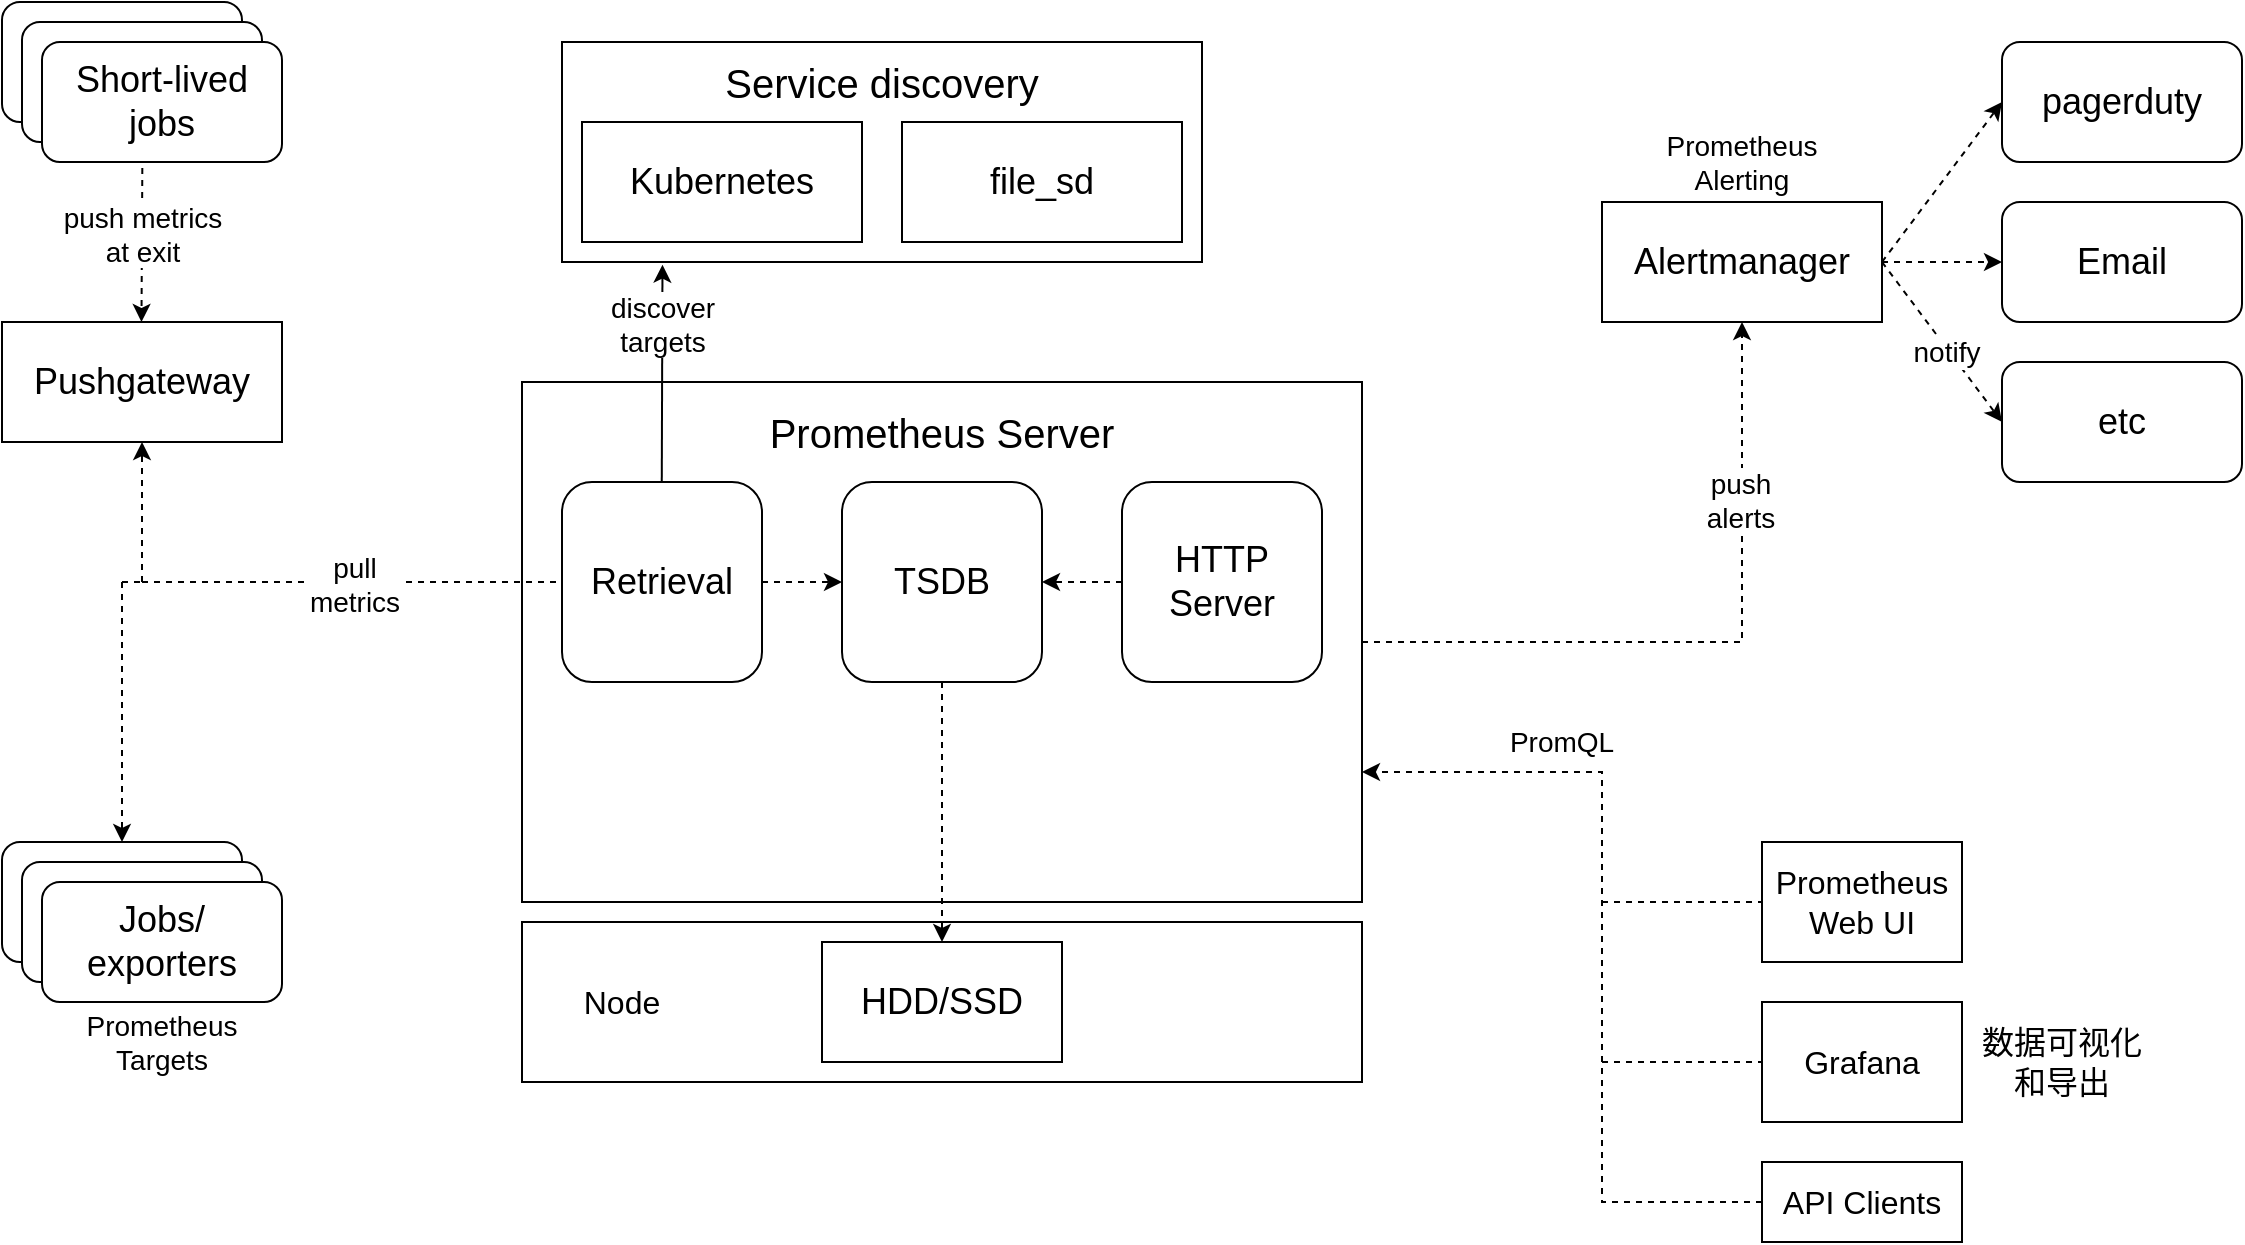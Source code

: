 <mxfile version="21.6.1" type="device">
  <diagram name="第 1 页" id="lh0-jhITC1arPmrJlxcQ">
    <mxGraphModel dx="1912" dy="1115" grid="1" gridSize="10" guides="1" tooltips="1" connect="1" arrows="1" fold="1" page="1" pageScale="1" pageWidth="1169" pageHeight="827" math="0" shadow="0">
      <root>
        <mxCell id="0" />
        <mxCell id="1" parent="0" />
        <mxCell id="luTgBffPQvsuoYPao9Qs-58" value="" style="group" vertex="1" connectable="0" parent="1">
          <mxGeometry x="80" y="80" width="1120" height="620" as="geometry" />
        </mxCell>
        <mxCell id="luTgBffPQvsuoYPao9Qs-5" value="Pushgateway" style="rounded=0;whiteSpace=wrap;html=1;fontSize=18;" vertex="1" parent="luTgBffPQvsuoYPao9Qs-58">
          <mxGeometry y="160" width="140" height="60" as="geometry" />
        </mxCell>
        <mxCell id="luTgBffPQvsuoYPao9Qs-7" value="" style="endArrow=classic;html=1;rounded=0;exitX=1;exitY=0.75;exitDx=0;exitDy=0;entryX=0.5;entryY=0;entryDx=0;entryDy=0;dashed=1;" edge="1" parent="luTgBffPQvsuoYPao9Qs-58">
          <mxGeometry width="50" height="50" relative="1" as="geometry">
            <mxPoint x="70.26" y="65" as="sourcePoint" />
            <mxPoint x="69.74" y="160" as="targetPoint" />
          </mxGeometry>
        </mxCell>
        <mxCell id="luTgBffPQvsuoYPao9Qs-8" value="&lt;font style=&quot;font-size: 14px;&quot;&gt;push metrics&lt;br&gt;at exit&lt;/font&gt;" style="edgeLabel;html=1;align=center;verticalAlign=middle;resizable=0;points=[];" vertex="1" connectable="0" parent="luTgBffPQvsuoYPao9Qs-7">
          <mxGeometry x="0.07" relative="1" as="geometry">
            <mxPoint as="offset" />
          </mxGeometry>
        </mxCell>
        <mxCell id="luTgBffPQvsuoYPao9Qs-4" value="" style="group" vertex="1" connectable="0" parent="luTgBffPQvsuoYPao9Qs-58">
          <mxGeometry width="140" height="80" as="geometry" />
        </mxCell>
        <mxCell id="luTgBffPQvsuoYPao9Qs-1" value="Short-lived&lt;br style=&quot;font-size: 18px;&quot;&gt;jobs" style="rounded=1;whiteSpace=wrap;html=1;fontSize=18;" vertex="1" parent="luTgBffPQvsuoYPao9Qs-4">
          <mxGeometry width="120" height="60" as="geometry" />
        </mxCell>
        <mxCell id="luTgBffPQvsuoYPao9Qs-2" value="Short-lived&lt;br style=&quot;font-size: 18px;&quot;&gt;jobs" style="rounded=1;whiteSpace=wrap;html=1;fontSize=18;" vertex="1" parent="luTgBffPQvsuoYPao9Qs-4">
          <mxGeometry x="10" y="10" width="120" height="60" as="geometry" />
        </mxCell>
        <mxCell id="luTgBffPQvsuoYPao9Qs-3" value="Short-lived&lt;br style=&quot;font-size: 18px;&quot;&gt;jobs" style="rounded=1;whiteSpace=wrap;html=1;fontSize=18;" vertex="1" parent="luTgBffPQvsuoYPao9Qs-4">
          <mxGeometry x="20" y="20" width="120" height="60" as="geometry" />
        </mxCell>
        <mxCell id="luTgBffPQvsuoYPao9Qs-12" value="" style="group" vertex="1" connectable="0" parent="luTgBffPQvsuoYPao9Qs-58">
          <mxGeometry y="420" width="140" height="80" as="geometry" />
        </mxCell>
        <mxCell id="luTgBffPQvsuoYPao9Qs-9" value="Short-lived&lt;br style=&quot;font-size: 18px;&quot;&gt;jobs" style="rounded=1;whiteSpace=wrap;html=1;fontSize=18;" vertex="1" parent="luTgBffPQvsuoYPao9Qs-12">
          <mxGeometry width="120" height="60" as="geometry" />
        </mxCell>
        <mxCell id="luTgBffPQvsuoYPao9Qs-10" value="Short-lived&lt;br style=&quot;font-size: 18px;&quot;&gt;jobs" style="rounded=1;whiteSpace=wrap;html=1;fontSize=18;" vertex="1" parent="luTgBffPQvsuoYPao9Qs-12">
          <mxGeometry x="10" y="10" width="120" height="60" as="geometry" />
        </mxCell>
        <mxCell id="luTgBffPQvsuoYPao9Qs-11" value="Jobs/&lt;br&gt;exporters" style="rounded=1;whiteSpace=wrap;html=1;fontSize=18;" vertex="1" parent="luTgBffPQvsuoYPao9Qs-12">
          <mxGeometry x="20" y="20" width="120" height="60" as="geometry" />
        </mxCell>
        <mxCell id="luTgBffPQvsuoYPao9Qs-13" value="" style="endArrow=classic;html=1;rounded=0;entryX=0.5;entryY=0;entryDx=0;entryDy=0;dashed=1;" edge="1" parent="luTgBffPQvsuoYPao9Qs-58" target="luTgBffPQvsuoYPao9Qs-9">
          <mxGeometry width="50" height="50" relative="1" as="geometry">
            <mxPoint x="60" y="290" as="sourcePoint" />
            <mxPoint y="360" as="targetPoint" />
          </mxGeometry>
        </mxCell>
        <mxCell id="luTgBffPQvsuoYPao9Qs-14" value="" style="endArrow=classic;html=1;rounded=0;entryX=0.5;entryY=1;entryDx=0;entryDy=0;dashed=1;" edge="1" parent="luTgBffPQvsuoYPao9Qs-58" target="luTgBffPQvsuoYPao9Qs-5">
          <mxGeometry width="50" height="50" relative="1" as="geometry">
            <mxPoint x="70" y="290" as="sourcePoint" />
            <mxPoint x="80" y="250" as="targetPoint" />
          </mxGeometry>
        </mxCell>
        <mxCell id="luTgBffPQvsuoYPao9Qs-15" value="" style="endArrow=none;html=1;rounded=0;dashed=1;" edge="1" parent="luTgBffPQvsuoYPao9Qs-58">
          <mxGeometry width="50" height="50" relative="1" as="geometry">
            <mxPoint x="60" y="290" as="sourcePoint" />
            <mxPoint x="70" y="290" as="targetPoint" />
          </mxGeometry>
        </mxCell>
        <mxCell id="luTgBffPQvsuoYPao9Qs-16" value="" style="endArrow=none;html=1;rounded=0;dashed=1;entryX=0;entryY=0.5;entryDx=0;entryDy=0;" edge="1" parent="luTgBffPQvsuoYPao9Qs-58" target="luTgBffPQvsuoYPao9Qs-17">
          <mxGeometry width="50" height="50" relative="1" as="geometry">
            <mxPoint x="70" y="290" as="sourcePoint" />
            <mxPoint x="150" y="290" as="targetPoint" />
          </mxGeometry>
        </mxCell>
        <mxCell id="luTgBffPQvsuoYPao9Qs-23" value="&lt;font style=&quot;font-size: 14px;&quot;&gt;pull&lt;br&gt;metrics&lt;/font&gt;" style="edgeLabel;html=1;align=center;verticalAlign=middle;resizable=0;points=[];" vertex="1" connectable="0" parent="luTgBffPQvsuoYPao9Qs-16">
          <mxGeometry x="0.003" y="-1" relative="1" as="geometry">
            <mxPoint as="offset" />
          </mxGeometry>
        </mxCell>
        <mxCell id="luTgBffPQvsuoYPao9Qs-17" value="Retrieval" style="rounded=1;whiteSpace=wrap;html=1;fontSize=18;" vertex="1" parent="luTgBffPQvsuoYPao9Qs-58">
          <mxGeometry x="280" y="240" width="100" height="100" as="geometry" />
        </mxCell>
        <mxCell id="luTgBffPQvsuoYPao9Qs-18" value="TSDB" style="rounded=1;whiteSpace=wrap;html=1;fontSize=18;" vertex="1" parent="luTgBffPQvsuoYPao9Qs-58">
          <mxGeometry x="420" y="240" width="100" height="100" as="geometry" />
        </mxCell>
        <mxCell id="luTgBffPQvsuoYPao9Qs-20" value="" style="edgeStyle=orthogonalEdgeStyle;rounded=0;orthogonalLoop=1;jettySize=auto;html=1;dashed=1;" edge="1" parent="luTgBffPQvsuoYPao9Qs-58" source="luTgBffPQvsuoYPao9Qs-17" target="luTgBffPQvsuoYPao9Qs-18">
          <mxGeometry relative="1" as="geometry" />
        </mxCell>
        <mxCell id="luTgBffPQvsuoYPao9Qs-21" value="" style="edgeStyle=orthogonalEdgeStyle;rounded=0;orthogonalLoop=1;jettySize=auto;html=1;dashed=1;" edge="1" parent="luTgBffPQvsuoYPao9Qs-58" source="luTgBffPQvsuoYPao9Qs-19" target="luTgBffPQvsuoYPao9Qs-18">
          <mxGeometry relative="1" as="geometry" />
        </mxCell>
        <mxCell id="luTgBffPQvsuoYPao9Qs-19" value="HTTP&lt;br&gt;Server" style="rounded=1;whiteSpace=wrap;html=1;fontSize=18;" vertex="1" parent="luTgBffPQvsuoYPao9Qs-58">
          <mxGeometry x="560" y="240" width="100" height="100" as="geometry" />
        </mxCell>
        <mxCell id="luTgBffPQvsuoYPao9Qs-22" value="HDD/SSD" style="rounded=0;whiteSpace=wrap;html=1;fontSize=18;" vertex="1" parent="luTgBffPQvsuoYPao9Qs-58">
          <mxGeometry x="410" y="470" width="120" height="60" as="geometry" />
        </mxCell>
        <mxCell id="luTgBffPQvsuoYPao9Qs-25" value="Node" style="text;html=1;strokeColor=none;fillColor=none;align=center;verticalAlign=middle;whiteSpace=wrap;rounded=0;fontSize=16;" vertex="1" parent="luTgBffPQvsuoYPao9Qs-58">
          <mxGeometry x="280" y="485" width="60" height="30" as="geometry" />
        </mxCell>
        <mxCell id="luTgBffPQvsuoYPao9Qs-26" value="" style="endArrow=classic;html=1;rounded=0;exitX=0.5;exitY=1;exitDx=0;exitDy=0;entryX=0.5;entryY=0;entryDx=0;entryDy=0;dashed=1;" edge="1" parent="luTgBffPQvsuoYPao9Qs-58" source="luTgBffPQvsuoYPao9Qs-18" target="luTgBffPQvsuoYPao9Qs-22">
          <mxGeometry width="50" height="50" relative="1" as="geometry">
            <mxPoint x="470" y="420" as="sourcePoint" />
            <mxPoint x="520" y="370" as="targetPoint" />
          </mxGeometry>
        </mxCell>
        <mxCell id="luTgBffPQvsuoYPao9Qs-28" value="" style="rounded=0;whiteSpace=wrap;html=1;fillColor=none;" vertex="1" parent="luTgBffPQvsuoYPao9Qs-58">
          <mxGeometry x="260" y="460" width="420" height="80" as="geometry" />
        </mxCell>
        <mxCell id="luTgBffPQvsuoYPao9Qs-30" value="Kubernetes" style="rounded=0;whiteSpace=wrap;html=1;fontSize=18;" vertex="1" parent="luTgBffPQvsuoYPao9Qs-58">
          <mxGeometry x="290" y="60" width="140" height="60" as="geometry" />
        </mxCell>
        <mxCell id="luTgBffPQvsuoYPao9Qs-31" value="file_sd" style="rounded=0;whiteSpace=wrap;html=1;fontSize=18;" vertex="1" parent="luTgBffPQvsuoYPao9Qs-58">
          <mxGeometry x="450" y="60" width="140" height="60" as="geometry" />
        </mxCell>
        <mxCell id="luTgBffPQvsuoYPao9Qs-32" value="Service discovery" style="text;html=1;strokeColor=none;fillColor=none;align=center;verticalAlign=middle;whiteSpace=wrap;rounded=0;fontSize=20;" vertex="1" parent="luTgBffPQvsuoYPao9Qs-58">
          <mxGeometry x="350" y="20" width="180" height="40" as="geometry" />
        </mxCell>
        <mxCell id="luTgBffPQvsuoYPao9Qs-33" value="" style="rounded=0;whiteSpace=wrap;html=1;fillColor=none;" vertex="1" parent="luTgBffPQvsuoYPao9Qs-58">
          <mxGeometry x="280" y="20" width="320" height="110" as="geometry" />
        </mxCell>
        <mxCell id="luTgBffPQvsuoYPao9Qs-34" value="" style="endArrow=classic;html=1;rounded=0;entryX=0.157;entryY=1.012;entryDx=0;entryDy=0;entryPerimeter=0;" edge="1" parent="luTgBffPQvsuoYPao9Qs-58" target="luTgBffPQvsuoYPao9Qs-33">
          <mxGeometry width="50" height="50" relative="1" as="geometry">
            <mxPoint x="329.89" y="240" as="sourcePoint" />
            <mxPoint x="329.89" y="150" as="targetPoint" />
          </mxGeometry>
        </mxCell>
        <mxCell id="luTgBffPQvsuoYPao9Qs-35" value="&lt;font style=&quot;font-size: 14px;&quot;&gt;discover&lt;br&gt;targets&lt;/font&gt;" style="edgeLabel;html=1;align=center;verticalAlign=middle;resizable=0;points=[];" vertex="1" connectable="0" parent="luTgBffPQvsuoYPao9Qs-34">
          <mxGeometry x="0.577" relative="1" as="geometry">
            <mxPoint y="6" as="offset" />
          </mxGeometry>
        </mxCell>
        <mxCell id="luTgBffPQvsuoYPao9Qs-36" value="Prometheus Server" style="text;html=1;strokeColor=none;fillColor=none;align=center;verticalAlign=middle;whiteSpace=wrap;rounded=0;fontSize=20;" vertex="1" parent="luTgBffPQvsuoYPao9Qs-58">
          <mxGeometry x="370" y="190" width="200" height="50" as="geometry" />
        </mxCell>
        <mxCell id="luTgBffPQvsuoYPao9Qs-37" value="" style="rounded=0;whiteSpace=wrap;html=1;fillColor=none;" vertex="1" parent="luTgBffPQvsuoYPao9Qs-58">
          <mxGeometry x="260" y="190" width="420" height="260" as="geometry" />
        </mxCell>
        <mxCell id="luTgBffPQvsuoYPao9Qs-38" value="&lt;font style=&quot;font-size: 14px;&quot;&gt;Prometheus&lt;br&gt;Targets&lt;/font&gt;" style="text;html=1;strokeColor=none;fillColor=none;align=center;verticalAlign=middle;whiteSpace=wrap;rounded=0;" vertex="1" parent="luTgBffPQvsuoYPao9Qs-58">
          <mxGeometry x="30" y="500" width="100" height="40" as="geometry" />
        </mxCell>
        <mxCell id="luTgBffPQvsuoYPao9Qs-39" value="&lt;font style=&quot;font-size: 18px;&quot;&gt;Alertmanager&lt;/font&gt;" style="rounded=0;whiteSpace=wrap;html=1;" vertex="1" parent="luTgBffPQvsuoYPao9Qs-58">
          <mxGeometry x="800" y="100" width="140" height="60" as="geometry" />
        </mxCell>
        <mxCell id="luTgBffPQvsuoYPao9Qs-40" value="" style="endArrow=classic;html=1;rounded=0;exitX=1;exitY=0.5;exitDx=0;exitDy=0;entryX=0.5;entryY=1;entryDx=0;entryDy=0;dashed=1;" edge="1" parent="luTgBffPQvsuoYPao9Qs-58" source="luTgBffPQvsuoYPao9Qs-37" target="luTgBffPQvsuoYPao9Qs-39">
          <mxGeometry width="50" height="50" relative="1" as="geometry">
            <mxPoint x="750" y="290" as="sourcePoint" />
            <mxPoint x="800" y="240" as="targetPoint" />
            <Array as="points">
              <mxPoint x="870" y="320" />
            </Array>
          </mxGeometry>
        </mxCell>
        <mxCell id="luTgBffPQvsuoYPao9Qs-41" value="&lt;font style=&quot;font-size: 14px;&quot;&gt;push&lt;br&gt;alerts&lt;/font&gt;" style="edgeLabel;html=1;align=center;verticalAlign=middle;resizable=0;points=[];" vertex="1" connectable="0" parent="luTgBffPQvsuoYPao9Qs-40">
          <mxGeometry x="0.491" y="1" relative="1" as="geometry">
            <mxPoint as="offset" />
          </mxGeometry>
        </mxCell>
        <mxCell id="luTgBffPQvsuoYPao9Qs-42" value="&lt;font style=&quot;font-size: 14px;&quot;&gt;Prometheus&lt;br&gt;Alerting&lt;br&gt;&lt;/font&gt;" style="text;html=1;strokeColor=none;fillColor=none;align=center;verticalAlign=middle;whiteSpace=wrap;rounded=0;" vertex="1" parent="luTgBffPQvsuoYPao9Qs-58">
          <mxGeometry x="820" y="60" width="100" height="40" as="geometry" />
        </mxCell>
        <mxCell id="luTgBffPQvsuoYPao9Qs-43" value="&lt;font style=&quot;font-size: 16px;&quot;&gt;Prometheus&lt;br&gt;Web UI&lt;/font&gt;" style="rounded=0;whiteSpace=wrap;html=1;" vertex="1" parent="luTgBffPQvsuoYPao9Qs-58">
          <mxGeometry x="880" y="420" width="100" height="60" as="geometry" />
        </mxCell>
        <mxCell id="luTgBffPQvsuoYPao9Qs-44" value="&lt;span style=&quot;font-size: 16px;&quot;&gt;Grafana&lt;/span&gt;" style="rounded=0;whiteSpace=wrap;html=1;" vertex="1" parent="luTgBffPQvsuoYPao9Qs-58">
          <mxGeometry x="880" y="500" width="100" height="60" as="geometry" />
        </mxCell>
        <mxCell id="luTgBffPQvsuoYPao9Qs-45" value="&lt;span style=&quot;font-size: 16px;&quot;&gt;API Clients&lt;/span&gt;" style="rounded=0;whiteSpace=wrap;html=1;" vertex="1" parent="luTgBffPQvsuoYPao9Qs-58">
          <mxGeometry x="880" y="580" width="100" height="40" as="geometry" />
        </mxCell>
        <mxCell id="luTgBffPQvsuoYPao9Qs-46" value="&lt;font style=&quot;font-size: 16px;&quot;&gt;数据可视化&lt;br&gt;和导出&lt;/font&gt;" style="text;html=1;strokeColor=none;fillColor=none;align=center;verticalAlign=middle;whiteSpace=wrap;rounded=0;" vertex="1" parent="luTgBffPQvsuoYPao9Qs-58">
          <mxGeometry x="980" y="500" width="100" height="60" as="geometry" />
        </mxCell>
        <mxCell id="luTgBffPQvsuoYPao9Qs-47" value="" style="endArrow=classic;html=1;rounded=0;entryX=1;entryY=0.75;entryDx=0;entryDy=0;exitX=0;exitY=0.5;exitDx=0;exitDy=0;dashed=1;" edge="1" parent="luTgBffPQvsuoYPao9Qs-58" source="luTgBffPQvsuoYPao9Qs-45" target="luTgBffPQvsuoYPao9Qs-37">
          <mxGeometry width="50" height="50" relative="1" as="geometry">
            <mxPoint x="770" y="470" as="sourcePoint" />
            <mxPoint x="820" y="420" as="targetPoint" />
            <Array as="points">
              <mxPoint x="800" y="600" />
              <mxPoint x="800" y="385" />
            </Array>
          </mxGeometry>
        </mxCell>
        <mxCell id="luTgBffPQvsuoYPao9Qs-48" value="" style="endArrow=none;html=1;rounded=0;entryX=0;entryY=0.5;entryDx=0;entryDy=0;dashed=1;" edge="1" parent="luTgBffPQvsuoYPao9Qs-58" target="luTgBffPQvsuoYPao9Qs-43">
          <mxGeometry width="50" height="50" relative="1" as="geometry">
            <mxPoint x="800" y="450" as="sourcePoint" />
            <mxPoint x="860" y="440" as="targetPoint" />
          </mxGeometry>
        </mxCell>
        <mxCell id="luTgBffPQvsuoYPao9Qs-49" value="" style="endArrow=none;html=1;rounded=0;entryX=0;entryY=0.5;entryDx=0;entryDy=0;dashed=1;" edge="1" parent="luTgBffPQvsuoYPao9Qs-58" target="luTgBffPQvsuoYPao9Qs-44">
          <mxGeometry width="50" height="50" relative="1" as="geometry">
            <mxPoint x="800" y="530" as="sourcePoint" />
            <mxPoint x="860" y="510" as="targetPoint" />
          </mxGeometry>
        </mxCell>
        <mxCell id="luTgBffPQvsuoYPao9Qs-50" value="PromQL" style="text;html=1;strokeColor=none;fillColor=none;align=center;verticalAlign=middle;whiteSpace=wrap;rounded=0;fontSize=14;" vertex="1" parent="luTgBffPQvsuoYPao9Qs-58">
          <mxGeometry x="750" y="360" width="60" height="20" as="geometry" />
        </mxCell>
        <mxCell id="luTgBffPQvsuoYPao9Qs-51" value="Email" style="rounded=1;whiteSpace=wrap;html=1;fontSize=18;" vertex="1" parent="luTgBffPQvsuoYPao9Qs-58">
          <mxGeometry x="1000" y="100" width="120" height="60" as="geometry" />
        </mxCell>
        <mxCell id="luTgBffPQvsuoYPao9Qs-52" value="pagerduty" style="rounded=1;whiteSpace=wrap;html=1;fontSize=18;" vertex="1" parent="luTgBffPQvsuoYPao9Qs-58">
          <mxGeometry x="1000" y="20" width="120" height="60" as="geometry" />
        </mxCell>
        <mxCell id="luTgBffPQvsuoYPao9Qs-53" value="etc" style="rounded=1;whiteSpace=wrap;html=1;fontSize=18;" vertex="1" parent="luTgBffPQvsuoYPao9Qs-58">
          <mxGeometry x="1000" y="180" width="120" height="60" as="geometry" />
        </mxCell>
        <mxCell id="luTgBffPQvsuoYPao9Qs-54" value="" style="endArrow=classic;html=1;rounded=0;entryX=0;entryY=0.5;entryDx=0;entryDy=0;exitX=1;exitY=0.5;exitDx=0;exitDy=0;dashed=1;" edge="1" parent="luTgBffPQvsuoYPao9Qs-58" source="luTgBffPQvsuoYPao9Qs-39" target="luTgBffPQvsuoYPao9Qs-52">
          <mxGeometry width="50" height="50" relative="1" as="geometry">
            <mxPoint x="940" y="90" as="sourcePoint" />
            <mxPoint x="990" y="40" as="targetPoint" />
          </mxGeometry>
        </mxCell>
        <mxCell id="luTgBffPQvsuoYPao9Qs-55" value="" style="endArrow=classic;html=1;rounded=0;entryX=0;entryY=0.5;entryDx=0;entryDy=0;exitX=1;exitY=0.5;exitDx=0;exitDy=0;dashed=1;" edge="1" parent="luTgBffPQvsuoYPao9Qs-58" source="luTgBffPQvsuoYPao9Qs-39" target="luTgBffPQvsuoYPao9Qs-51">
          <mxGeometry width="50" height="50" relative="1" as="geometry">
            <mxPoint x="890" y="240" as="sourcePoint" />
            <mxPoint x="940" y="190" as="targetPoint" />
          </mxGeometry>
        </mxCell>
        <mxCell id="luTgBffPQvsuoYPao9Qs-56" value="" style="endArrow=classic;html=1;rounded=0;entryX=0;entryY=0.5;entryDx=0;entryDy=0;exitX=1;exitY=0.5;exitDx=0;exitDy=0;dashed=1;" edge="1" parent="luTgBffPQvsuoYPao9Qs-58" source="luTgBffPQvsuoYPao9Qs-39" target="luTgBffPQvsuoYPao9Qs-53">
          <mxGeometry width="50" height="50" relative="1" as="geometry">
            <mxPoint x="920" y="250" as="sourcePoint" />
            <mxPoint x="970" y="200" as="targetPoint" />
          </mxGeometry>
        </mxCell>
        <mxCell id="luTgBffPQvsuoYPao9Qs-57" value="&lt;font style=&quot;font-size: 14px;&quot;&gt;notify&lt;/font&gt;" style="edgeLabel;html=1;align=center;verticalAlign=middle;resizable=0;points=[];" vertex="1" connectable="0" parent="luTgBffPQvsuoYPao9Qs-56">
          <mxGeometry x="0.099" y="-1" relative="1" as="geometry">
            <mxPoint as="offset" />
          </mxGeometry>
        </mxCell>
      </root>
    </mxGraphModel>
  </diagram>
</mxfile>
